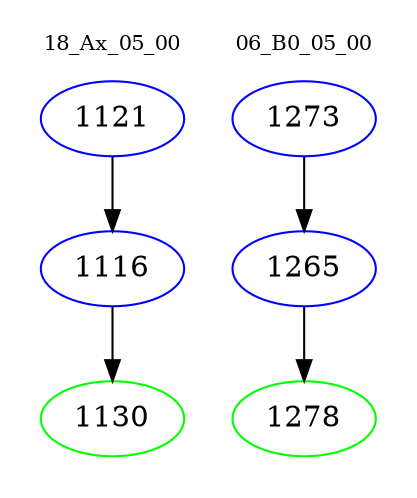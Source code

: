 digraph{
subgraph cluster_0 {
color = white
label = "18_Ax_05_00";
fontsize=10;
T0_1121 [label="1121", color="blue"]
T0_1121 -> T0_1116 [color="black"]
T0_1116 [label="1116", color="blue"]
T0_1116 -> T0_1130 [color="black"]
T0_1130 [label="1130", color="green"]
}
subgraph cluster_1 {
color = white
label = "06_B0_05_00";
fontsize=10;
T1_1273 [label="1273", color="blue"]
T1_1273 -> T1_1265 [color="black"]
T1_1265 [label="1265", color="blue"]
T1_1265 -> T1_1278 [color="black"]
T1_1278 [label="1278", color="green"]
}
}
